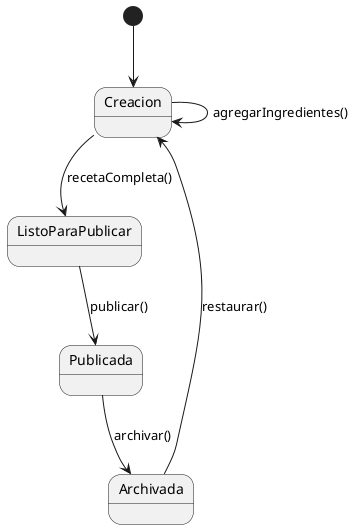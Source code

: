 @startuml
[*] --> Creacion

Creacion --> Creacion : agregarIngredientes()
Creacion --> ListoParaPublicar : recetaCompleta()
ListoParaPublicar --> Publicada : publicar()
Publicada --> Archivada : archivar()
Archivada --> Creacion : restaurar() 

@enduml
